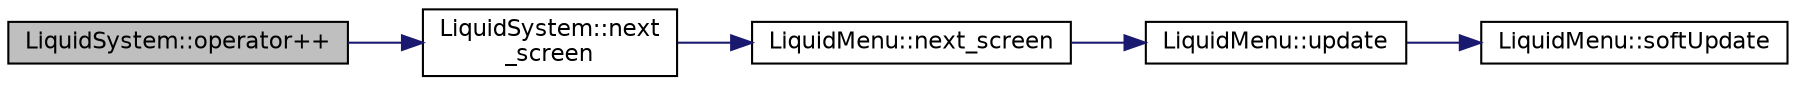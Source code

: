 digraph "LiquidSystem::operator++"
{
  edge [fontname="Helvetica",fontsize="11",labelfontname="Helvetica",labelfontsize="11"];
  node [fontname="Helvetica",fontsize="11",shape=record];
  rankdir="LR";
  Node46 [label="LiquidSystem::operator++",height=0.2,width=0.4,color="black", fillcolor="grey75", style="filled", fontcolor="black"];
  Node46 -> Node47 [color="midnightblue",fontsize="11",style="solid",fontname="Helvetica"];
  Node47 [label="LiquidSystem::next\l_screen",height=0.2,width=0.4,color="black", fillcolor="white", style="filled",URL="$class_liquid_system.html#ae48a34e80b56c097a16d90741ede20bd",tooltip="Switches to the next screen. "];
  Node47 -> Node48 [color="midnightblue",fontsize="11",style="solid",fontname="Helvetica"];
  Node48 [label="LiquidMenu::next_screen",height=0.2,width=0.4,color="black", fillcolor="white", style="filled",URL="$class_liquid_menu.html#a6046bb5792ad188b25a5b0e2d7e27fc0",tooltip="Switches to the next screen. "];
  Node48 -> Node49 [color="midnightblue",fontsize="11",style="solid",fontname="Helvetica"];
  Node49 [label="LiquidMenu::update",height=0.2,width=0.4,color="black", fillcolor="white", style="filled",URL="$class_liquid_menu.html#af6935b3a7c65918abaf5594e7742af70",tooltip="Prints the current screen to the display. "];
  Node49 -> Node50 [color="midnightblue",fontsize="11",style="solid",fontname="Helvetica"];
  Node50 [label="LiquidMenu::softUpdate",height=0.2,width=0.4,color="black", fillcolor="white", style="filled",URL="$class_liquid_menu.html#a506aa5f8822031096a881aed7c6e45e5",tooltip="Prints the current screen to the display (without clearing). "];
}
